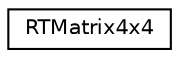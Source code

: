digraph "Graphical Class Hierarchy"
{
  edge [fontname="Helvetica",fontsize="10",labelfontname="Helvetica",labelfontsize="10"];
  node [fontname="Helvetica",fontsize="10",shape=record];
  rankdir="LR";
  Node0 [label="RTMatrix4x4",height=0.2,width=0.4,color="black", fillcolor="white", style="filled",URL="$class_r_t_matrix4x4.html"];
}
